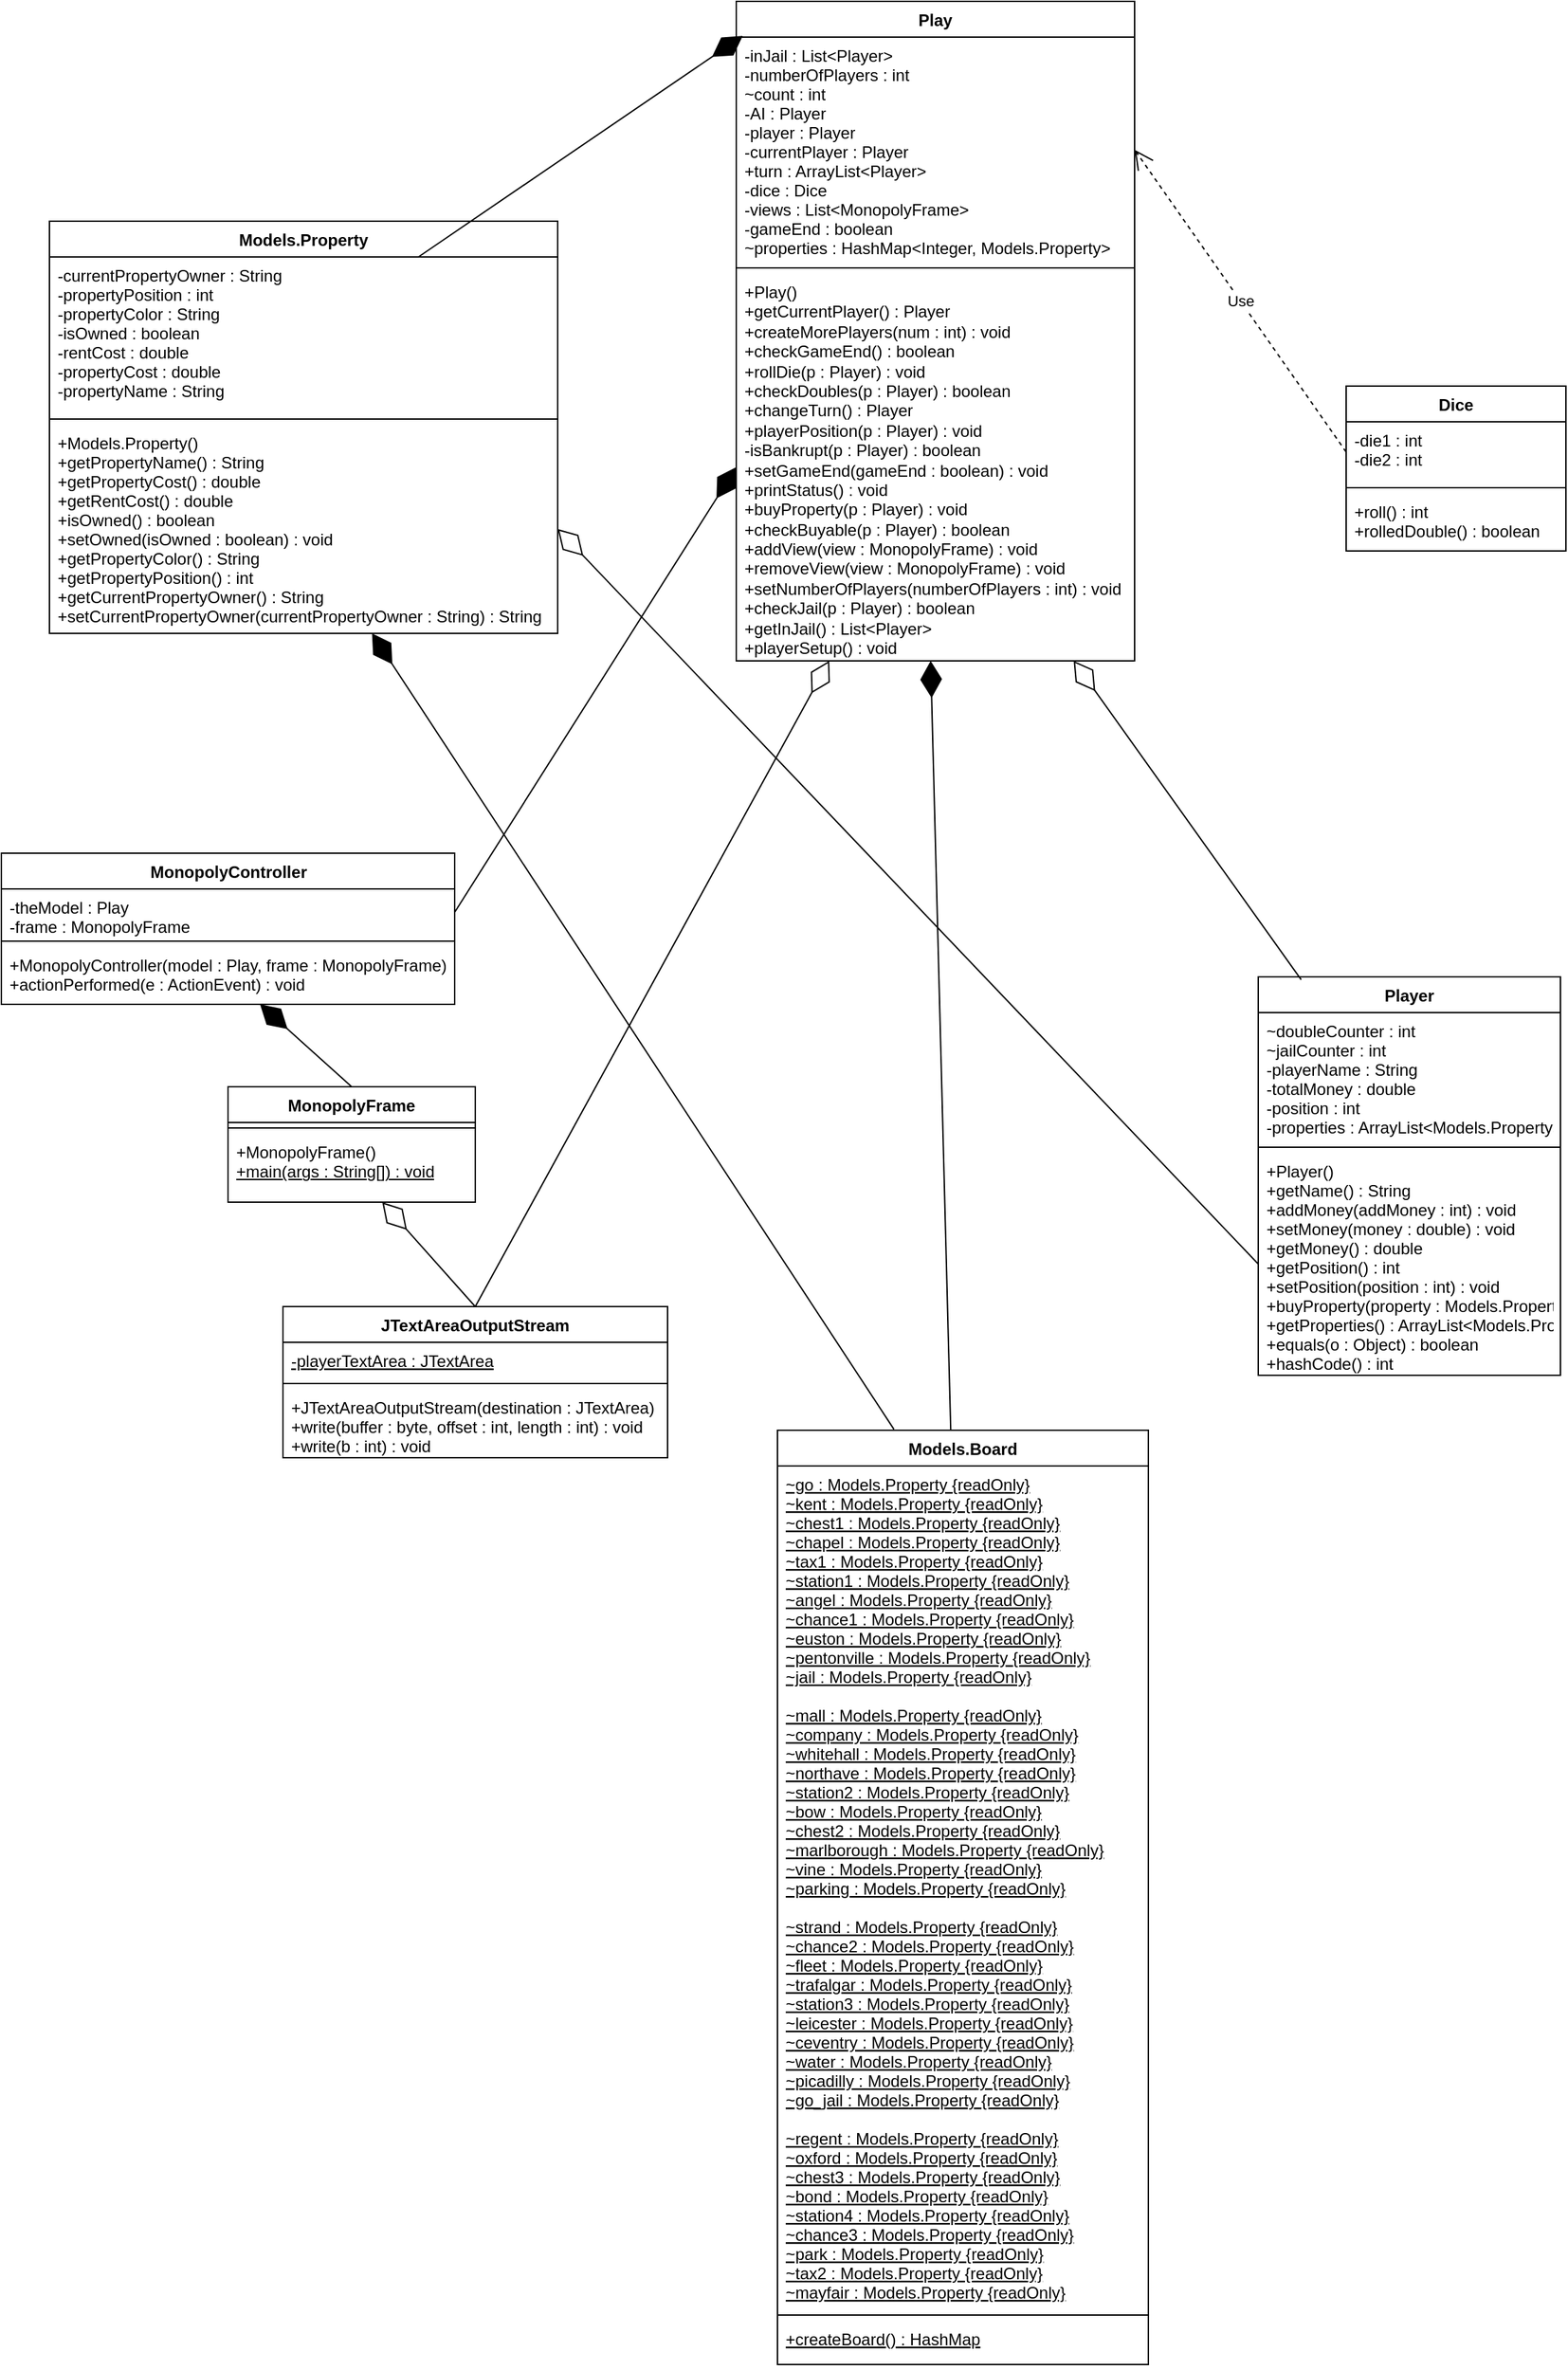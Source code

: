 <mxfile version="15.8.3" type="github">
  <diagram id="C5RBs43oDa-KdzZeNtuy" name="Page-1">
    <mxGraphModel dx="2170" dy="2601" grid="1" gridSize="10" guides="1" tooltips="1" connect="1" arrows="1" fold="1" page="1" pageScale="1" pageWidth="827" pageHeight="1169" math="0" shadow="0">
      <root>
        <mxCell id="WIyWlLk6GJQsqaUBKTNV-0" />
        <mxCell id="WIyWlLk6GJQsqaUBKTNV-1" parent="WIyWlLk6GJQsqaUBKTNV-0" />
        <mxCell id="aeuVavkQQn0gSLbou3nG-4" value="Play" style="swimlane;fontStyle=1;align=center;verticalAlign=top;childLayout=stackLayout;horizontal=1;startSize=26;horizontalStack=0;resizeParent=1;resizeParentMax=0;resizeLast=0;collapsible=1;marginBottom=0;" parent="WIyWlLk6GJQsqaUBKTNV-1" vertex="1">
          <mxGeometry x="-110" y="-20" width="290" height="480" as="geometry" />
        </mxCell>
        <mxCell id="aeuVavkQQn0gSLbou3nG-5" value="-inJail : List&lt;Player&gt;&#xa;-numberOfPlayers : int&#xa;~count : int&#xa;-AI : Player&#xa;-player : Player&#xa;-currentPlayer : Player&#xa;+turn : ArrayList&lt;Player&gt;&#xa;-dice : Dice&#xa;-views : List&lt;MonopolyFrame&gt;&#xa;-gameEnd : boolean&#xa;~properties : HashMap&lt;Integer, Models.Property&gt;&#xa;" style="text;strokeColor=none;fillColor=none;align=left;verticalAlign=top;spacingLeft=4;spacingRight=4;overflow=hidden;rotatable=0;points=[[0,0.5],[1,0.5]];portConstraint=eastwest;" parent="aeuVavkQQn0gSLbou3nG-4" vertex="1">
          <mxGeometry y="26" width="290" height="164" as="geometry" />
        </mxCell>
        <mxCell id="aeuVavkQQn0gSLbou3nG-6" value="" style="line;strokeWidth=1;fillColor=none;align=left;verticalAlign=middle;spacingTop=-1;spacingLeft=3;spacingRight=3;rotatable=0;labelPosition=right;points=[];portConstraint=eastwest;" parent="aeuVavkQQn0gSLbou3nG-4" vertex="1">
          <mxGeometry y="190" width="290" height="8" as="geometry" />
        </mxCell>
        <mxCell id="aeuVavkQQn0gSLbou3nG-7" value="+Play()&lt;br&gt;+getCurrentPlayer() : Player&lt;br&gt;+createMorePlayers(num : int) : void&lt;br&gt;+checkGameEnd() : boolean&lt;br&gt;+rollDie(p : Player) : void&lt;br&gt;+checkDoubles(p : Player) : boolean&lt;br&gt;+changeTurn() : Player&lt;br&gt;+playerPosition(p : Player) : void&lt;br&gt;-isBankrupt(p : Player) : boolean&lt;br&gt;+setGameEnd(gameEnd : boolean) : void&lt;br&gt;+printStatus() : void&lt;br&gt;+buyProperty(p : Player) : void&lt;br&gt;+checkBuyable(p : Player) : boolean&lt;br&gt;+addView(view : MonopolyFrame) : void&lt;br&gt;+removeView(view : MonopolyFrame) : void&lt;br&gt;+setNumberOfPlayers(numberOfPlayers : int) : void&lt;br&gt;+checkJail(p : Player) : boolean&lt;br&gt;+getInJail() : List&amp;lt;Player&amp;gt;&lt;br&gt;+playerSetup() : void&lt;br&gt;&amp;nbsp;" style="text;strokeColor=none;fillColor=none;align=left;verticalAlign=top;spacingLeft=4;spacingRight=4;overflow=hidden;rotatable=0;points=[[0,0.5],[1,0.5]];portConstraint=eastwest;fontStyle=0;html=1;" parent="aeuVavkQQn0gSLbou3nG-4" vertex="1">
          <mxGeometry y="198" width="290" height="282" as="geometry" />
        </mxCell>
        <mxCell id="aeuVavkQQn0gSLbou3nG-8" value="Player" style="swimlane;fontStyle=1;align=center;verticalAlign=top;childLayout=stackLayout;horizontal=1;startSize=26;horizontalStack=0;resizeParent=1;resizeParentMax=0;resizeLast=0;collapsible=1;marginBottom=0;" parent="WIyWlLk6GJQsqaUBKTNV-1" vertex="1">
          <mxGeometry x="270" y="690" width="220" height="290" as="geometry" />
        </mxCell>
        <mxCell id="aeuVavkQQn0gSLbou3nG-9" value="~doubleCounter : int&#xa;~jailCounter : int&#xa;-playerName : String&#xa;-totalMoney : double&#xa;-position : int&#xa;-properties : ArrayList&lt;Models.Property&gt;" style="text;strokeColor=none;fillColor=none;align=left;verticalAlign=top;spacingLeft=4;spacingRight=4;overflow=hidden;rotatable=0;points=[[0,0.5],[1,0.5]];portConstraint=eastwest;" parent="aeuVavkQQn0gSLbou3nG-8" vertex="1">
          <mxGeometry y="26" width="220" height="94" as="geometry" />
        </mxCell>
        <mxCell id="aeuVavkQQn0gSLbou3nG-10" value="" style="line;strokeWidth=1;fillColor=none;align=left;verticalAlign=middle;spacingTop=-1;spacingLeft=3;spacingRight=3;rotatable=0;labelPosition=right;points=[];portConstraint=eastwest;" parent="aeuVavkQQn0gSLbou3nG-8" vertex="1">
          <mxGeometry y="120" width="220" height="8" as="geometry" />
        </mxCell>
        <mxCell id="aeuVavkQQn0gSLbou3nG-11" value="+Player()&#xa;+getName() : String&#xa;+addMoney(addMoney : int) : void&#xa;+setMoney(money : double) : void&#xa;+getMoney() : double&#xa;+getPosition() : int&#xa;+setPosition(position : int) : void&#xa;+buyProperty(property : Models.Property) : void&#xa;+getProperties() : ArrayList&lt;Models.Property&gt;&#xa;+equals(o : Object) : boolean&#xa;+hashCode() : int" style="text;strokeColor=none;fillColor=none;align=left;verticalAlign=top;spacingLeft=4;spacingRight=4;overflow=hidden;rotatable=0;points=[[0,0.5],[1,0.5]];portConstraint=eastwest;" parent="aeuVavkQQn0gSLbou3nG-8" vertex="1">
          <mxGeometry y="128" width="220" height="162" as="geometry" />
        </mxCell>
        <mxCell id="aeuVavkQQn0gSLbou3nG-12" value="Dice" style="swimlane;fontStyle=1;align=center;verticalAlign=top;childLayout=stackLayout;horizontal=1;startSize=26;horizontalStack=0;resizeParent=1;resizeParentMax=0;resizeLast=0;collapsible=1;marginBottom=0;" parent="WIyWlLk6GJQsqaUBKTNV-1" vertex="1">
          <mxGeometry x="334" y="260" width="160" height="120" as="geometry" />
        </mxCell>
        <mxCell id="aeuVavkQQn0gSLbou3nG-13" value="-die1 : int&#xa;-die2 : int" style="text;strokeColor=none;fillColor=none;align=left;verticalAlign=top;spacingLeft=4;spacingRight=4;overflow=hidden;rotatable=0;points=[[0,0.5],[1,0.5]];portConstraint=eastwest;" parent="aeuVavkQQn0gSLbou3nG-12" vertex="1">
          <mxGeometry y="26" width="160" height="44" as="geometry" />
        </mxCell>
        <mxCell id="aeuVavkQQn0gSLbou3nG-14" value="" style="line;strokeWidth=1;fillColor=none;align=left;verticalAlign=middle;spacingTop=-1;spacingLeft=3;spacingRight=3;rotatable=0;labelPosition=right;points=[];portConstraint=eastwest;" parent="aeuVavkQQn0gSLbou3nG-12" vertex="1">
          <mxGeometry y="70" width="160" height="8" as="geometry" />
        </mxCell>
        <mxCell id="aeuVavkQQn0gSLbou3nG-15" value="+roll() : int&#xa;+rolledDouble() : boolean" style="text;strokeColor=none;fillColor=none;align=left;verticalAlign=top;spacingLeft=4;spacingRight=4;overflow=hidden;rotatable=0;points=[[0,0.5],[1,0.5]];portConstraint=eastwest;" parent="aeuVavkQQn0gSLbou3nG-12" vertex="1">
          <mxGeometry y="78" width="160" height="42" as="geometry" />
        </mxCell>
        <mxCell id="aeuVavkQQn0gSLbou3nG-16" value="Models.Property" style="swimlane;fontStyle=1;align=center;verticalAlign=top;childLayout=stackLayout;horizontal=1;startSize=26;horizontalStack=0;resizeParent=1;resizeParentMax=0;resizeLast=0;collapsible=1;marginBottom=0;" parent="WIyWlLk6GJQsqaUBKTNV-1" vertex="1">
          <mxGeometry x="-610" y="140" width="370" height="300" as="geometry" />
        </mxCell>
        <mxCell id="aeuVavkQQn0gSLbou3nG-17" value="-currentPropertyOwner : String&#xa;-propertyPosition : int&#xa;-propertyColor : String&#xa;-isOwned : boolean&#xa;-rentCost : double&#xa;-propertyCost : double&#xa;-propertyName : String" style="text;strokeColor=none;fillColor=none;align=left;verticalAlign=top;spacingLeft=4;spacingRight=4;overflow=hidden;rotatable=0;points=[[0,0.5],[1,0.5]];portConstraint=eastwest;" parent="aeuVavkQQn0gSLbou3nG-16" vertex="1">
          <mxGeometry y="26" width="370" height="114" as="geometry" />
        </mxCell>
        <mxCell id="aeuVavkQQn0gSLbou3nG-18" value="" style="line;strokeWidth=1;fillColor=none;align=left;verticalAlign=middle;spacingTop=-1;spacingLeft=3;spacingRight=3;rotatable=0;labelPosition=right;points=[];portConstraint=eastwest;" parent="aeuVavkQQn0gSLbou3nG-16" vertex="1">
          <mxGeometry y="140" width="370" height="8" as="geometry" />
        </mxCell>
        <mxCell id="aeuVavkQQn0gSLbou3nG-19" value="+Models.Property()&#xa;+getPropertyName() : String&#xa;+getPropertyCost() : double&#xa;+getRentCost() : double&#xa;+isOwned() : boolean&#xa;+setOwned(isOwned : boolean) : void&#xa;+getPropertyColor() : String&#xa;+getPropertyPosition() : int&#xa;+getCurrentPropertyOwner() : String&#xa;+setCurrentPropertyOwner(currentPropertyOwner : String) : String&#xa;" style="text;strokeColor=none;fillColor=none;align=left;verticalAlign=top;spacingLeft=4;spacingRight=4;overflow=hidden;rotatable=0;points=[[0,0.5],[1,0.5]];portConstraint=eastwest;" parent="aeuVavkQQn0gSLbou3nG-16" vertex="1">
          <mxGeometry y="148" width="370" height="152" as="geometry" />
        </mxCell>
        <mxCell id="koVW63xP8tt8F2L2rnIr-12" value="Models.Board" style="swimlane;fontStyle=1;align=center;verticalAlign=top;childLayout=stackLayout;horizontal=1;startSize=26;horizontalStack=0;resizeParent=1;resizeParentMax=0;resizeLast=0;collapsible=1;marginBottom=0;" parent="WIyWlLk6GJQsqaUBKTNV-1" vertex="1">
          <mxGeometry x="-80" y="1020" width="270" height="680" as="geometry" />
        </mxCell>
        <mxCell id="koVW63xP8tt8F2L2rnIr-13" value="~go : Models.Property {readOnly}&#xa;~kent : Models.Property {readOnly}&#xa;~chest1 : Models.Property {readOnly}&#xa;~chapel : Models.Property {readOnly}&#xa;~tax1 : Models.Property {readOnly}&#xa;~station1 : Models.Property {readOnly}&#xa;~angel : Models.Property {readOnly}&#xa;~chance1 : Models.Property {readOnly}&#xa;~euston : Models.Property {readOnly}&#xa;~pentonville : Models.Property {readOnly}&#xa;~jail : Models.Property {readOnly}&#xa;&#xa;~mall : Models.Property {readOnly}&#xa;~company : Models.Property {readOnly}&#xa;~whitehall : Models.Property {readOnly}&#xa;~northave : Models.Property {readOnly}&#xa;~station2 : Models.Property {readOnly}&#xa;~bow : Models.Property {readOnly}&#xa;~chest2 : Models.Property {readOnly}&#xa;~marlborough : Models.Property {readOnly}&#xa;~vine : Models.Property {readOnly}&#xa;~parking : Models.Property {readOnly}&#xa;&#xa;~strand : Models.Property {readOnly}&#xa;~chance2 : Models.Property {readOnly}&#xa;~fleet : Models.Property {readOnly}&#xa;~trafalgar : Models.Property {readOnly}&#xa;~station3 : Models.Property {readOnly}&#xa;~leicester : Models.Property {readOnly}&#xa;~ceventry : Models.Property {readOnly}&#xa;~water : Models.Property {readOnly}&#xa;~picadilly : Models.Property {readOnly}&#xa;~go_jail : Models.Property {readOnly}&#xa;&#xa;~regent : Models.Property {readOnly}&#xa;~oxford : Models.Property {readOnly}&#xa;~chest3 : Models.Property {readOnly}&#xa;~bond : Models.Property {readOnly}&#xa;~station4 : Models.Property {readOnly}&#xa;~chance3 : Models.Property {readOnly}&#xa;~park : Models.Property {readOnly}&#xa;~tax2 : Models.Property {readOnly}&#xa;~mayfair : Models.Property {readOnly}&#xa;&#xa;" style="text;strokeColor=none;fillColor=none;align=left;verticalAlign=top;spacingLeft=4;spacingRight=4;overflow=hidden;rotatable=0;points=[[0,0.5],[1,0.5]];portConstraint=eastwest;fontStyle=4" parent="koVW63xP8tt8F2L2rnIr-12" vertex="1">
          <mxGeometry y="26" width="270" height="614" as="geometry" />
        </mxCell>
        <mxCell id="koVW63xP8tt8F2L2rnIr-14" value="" style="line;strokeWidth=1;fillColor=none;align=left;verticalAlign=middle;spacingTop=-1;spacingLeft=3;spacingRight=3;rotatable=0;labelPosition=right;points=[];portConstraint=eastwest;" parent="koVW63xP8tt8F2L2rnIr-12" vertex="1">
          <mxGeometry y="640" width="270" height="8" as="geometry" />
        </mxCell>
        <mxCell id="koVW63xP8tt8F2L2rnIr-15" value="+createBoard() : HashMap" style="text;strokeColor=none;fillColor=none;align=left;verticalAlign=top;spacingLeft=4;spacingRight=4;overflow=hidden;rotatable=0;points=[[0,0.5],[1,0.5]];portConstraint=eastwest;fontStyle=4" parent="koVW63xP8tt8F2L2rnIr-12" vertex="1">
          <mxGeometry y="648" width="270" height="32" as="geometry" />
        </mxCell>
        <mxCell id="hQIseMV1qKWJgG8f4cSB-1" value="" style="endArrow=diamondThin;endFill=1;endSize=24;html=1;rounded=0;exitX=0.314;exitY=-0.001;exitDx=0;exitDy=0;exitPerimeter=0;" parent="WIyWlLk6GJQsqaUBKTNV-1" source="koVW63xP8tt8F2L2rnIr-12" target="aeuVavkQQn0gSLbou3nG-19" edge="1">
          <mxGeometry width="160" relative="1" as="geometry">
            <mxPoint x="-20" y="460" as="sourcePoint" />
            <mxPoint x="140" y="460" as="targetPoint" />
          </mxGeometry>
        </mxCell>
        <mxCell id="hQIseMV1qKWJgG8f4cSB-2" value="" style="endArrow=diamondThin;endFill=1;endSize=24;html=1;rounded=0;entryX=0.016;entryY=-0.005;entryDx=0;entryDy=0;entryPerimeter=0;" parent="WIyWlLk6GJQsqaUBKTNV-1" source="aeuVavkQQn0gSLbou3nG-17" target="aeuVavkQQn0gSLbou3nG-5" edge="1">
          <mxGeometry width="160" relative="1" as="geometry">
            <mxPoint x="-20" y="460" as="sourcePoint" />
            <mxPoint x="140" y="460" as="targetPoint" />
          </mxGeometry>
        </mxCell>
        <mxCell id="hQIseMV1qKWJgG8f4cSB-6" value="" style="endArrow=diamondThin;endFill=1;endSize=24;html=1;rounded=0;entryX=0.488;entryY=1;entryDx=0;entryDy=0;entryPerimeter=0;" parent="WIyWlLk6GJQsqaUBKTNV-1" source="koVW63xP8tt8F2L2rnIr-12" target="aeuVavkQQn0gSLbou3nG-7" edge="1">
          <mxGeometry width="160" relative="1" as="geometry">
            <mxPoint x="-50" y="340" as="sourcePoint" />
            <mxPoint x="40" y="440" as="targetPoint" />
          </mxGeometry>
        </mxCell>
        <mxCell id="hQIseMV1qKWJgG8f4cSB-7" value="" style="endArrow=diamondThin;endFill=0;endSize=24;html=1;rounded=0;exitX=0.142;exitY=0.007;exitDx=0;exitDy=0;exitPerimeter=0;" parent="WIyWlLk6GJQsqaUBKTNV-1" source="aeuVavkQQn0gSLbou3nG-8" target="aeuVavkQQn0gSLbou3nG-7" edge="1">
          <mxGeometry width="160" relative="1" as="geometry">
            <mxPoint x="-50" y="580" as="sourcePoint" />
            <mxPoint x="110" y="580" as="targetPoint" />
          </mxGeometry>
        </mxCell>
        <mxCell id="aEWXYHwMm3jFHQqLhhgN-0" value="MonopolyFrame" style="swimlane;fontStyle=1;align=center;verticalAlign=top;childLayout=stackLayout;horizontal=1;startSize=26;horizontalStack=0;resizeParent=1;resizeParentMax=0;resizeLast=0;collapsible=1;marginBottom=0;" parent="WIyWlLk6GJQsqaUBKTNV-1" vertex="1">
          <mxGeometry x="-480" y="770" width="180" height="84" as="geometry" />
        </mxCell>
        <mxCell id="aEWXYHwMm3jFHQqLhhgN-2" value="" style="line;strokeWidth=1;fillColor=none;align=left;verticalAlign=middle;spacingTop=-1;spacingLeft=3;spacingRight=3;rotatable=0;labelPosition=right;points=[];portConstraint=eastwest;" parent="aEWXYHwMm3jFHQqLhhgN-0" vertex="1">
          <mxGeometry y="26" width="180" height="8" as="geometry" />
        </mxCell>
        <mxCell id="aEWXYHwMm3jFHQqLhhgN-3" value="+MonopolyFrame()&lt;br&gt;&lt;u&gt;+main(args : String[]) : void&lt;/u&gt;" style="text;strokeColor=none;fillColor=none;align=left;verticalAlign=top;spacingLeft=4;spacingRight=4;overflow=hidden;rotatable=0;points=[[0,0.5],[1,0.5]];portConstraint=eastwest;html=1;" parent="aEWXYHwMm3jFHQqLhhgN-0" vertex="1">
          <mxGeometry y="34" width="180" height="50" as="geometry" />
        </mxCell>
        <mxCell id="aEWXYHwMm3jFHQqLhhgN-4" value="JTextAreaOutputStream" style="swimlane;fontStyle=1;align=center;verticalAlign=top;childLayout=stackLayout;horizontal=1;startSize=26;horizontalStack=0;resizeParent=1;resizeParentMax=0;resizeLast=0;collapsible=1;marginBottom=0;" parent="WIyWlLk6GJQsqaUBKTNV-1" vertex="1">
          <mxGeometry x="-440" y="930" width="280" height="110" as="geometry" />
        </mxCell>
        <mxCell id="aEWXYHwMm3jFHQqLhhgN-5" value="-playerTextArea : JTextArea" style="text;strokeColor=none;fillColor=none;align=left;verticalAlign=top;spacingLeft=4;spacingRight=4;overflow=hidden;rotatable=0;points=[[0,0.5],[1,0.5]];portConstraint=eastwest;fontStyle=4" parent="aEWXYHwMm3jFHQqLhhgN-4" vertex="1">
          <mxGeometry y="26" width="280" height="26" as="geometry" />
        </mxCell>
        <mxCell id="aEWXYHwMm3jFHQqLhhgN-6" value="" style="line;strokeWidth=1;fillColor=none;align=left;verticalAlign=middle;spacingTop=-1;spacingLeft=3;spacingRight=3;rotatable=0;labelPosition=right;points=[];portConstraint=eastwest;" parent="aEWXYHwMm3jFHQqLhhgN-4" vertex="1">
          <mxGeometry y="52" width="280" height="8" as="geometry" />
        </mxCell>
        <mxCell id="aEWXYHwMm3jFHQqLhhgN-7" value="+JTextAreaOutputStream(destination : JTextArea)&#xa;+write(buffer : byte, offset : int, length : int) : void&#xa;+write(b : int) : void" style="text;strokeColor=none;fillColor=none;align=left;verticalAlign=top;spacingLeft=4;spacingRight=4;overflow=hidden;rotatable=0;points=[[0,0.5],[1,0.5]];portConstraint=eastwest;" parent="aEWXYHwMm3jFHQqLhhgN-4" vertex="1">
          <mxGeometry y="60" width="280" height="50" as="geometry" />
        </mxCell>
        <mxCell id="aEWXYHwMm3jFHQqLhhgN-9" value="" style="endArrow=diamondThin;endFill=0;endSize=24;html=1;rounded=0;entryX=1;entryY=0.5;entryDx=0;entryDy=0;exitX=0;exitY=0.5;exitDx=0;exitDy=0;" parent="WIyWlLk6GJQsqaUBKTNV-1" source="aeuVavkQQn0gSLbou3nG-11" target="aeuVavkQQn0gSLbou3nG-19" edge="1">
          <mxGeometry width="160" relative="1" as="geometry">
            <mxPoint x="200" y="640" as="sourcePoint" />
            <mxPoint x="140" y="490" as="targetPoint" />
          </mxGeometry>
        </mxCell>
        <mxCell id="aEWXYHwMm3jFHQqLhhgN-10" value="Use" style="endArrow=open;endSize=12;dashed=1;html=1;rounded=0;exitX=0;exitY=0.5;exitDx=0;exitDy=0;entryX=1;entryY=0.5;entryDx=0;entryDy=0;" parent="WIyWlLk6GJQsqaUBKTNV-1" source="aeuVavkQQn0gSLbou3nG-13" target="aeuVavkQQn0gSLbou3nG-5" edge="1">
          <mxGeometry width="160" relative="1" as="geometry">
            <mxPoint x="-20" y="390" as="sourcePoint" />
            <mxPoint x="200" y="270" as="targetPoint" />
          </mxGeometry>
        </mxCell>
        <mxCell id="MDw1qs7JnLc0ifrvgI0s-0" value="MonopolyController" style="swimlane;fontStyle=1;align=center;verticalAlign=top;childLayout=stackLayout;horizontal=1;startSize=26;horizontalStack=0;resizeParent=1;resizeParentMax=0;resizeLast=0;collapsible=1;marginBottom=0;html=1;" parent="WIyWlLk6GJQsqaUBKTNV-1" vertex="1">
          <mxGeometry x="-645" y="600" width="330" height="110" as="geometry" />
        </mxCell>
        <mxCell id="MDw1qs7JnLc0ifrvgI0s-1" value="-theModel : Play&lt;br&gt;-frame : MonopolyFrame" style="text;strokeColor=none;fillColor=none;align=left;verticalAlign=top;spacingLeft=4;spacingRight=4;overflow=hidden;rotatable=0;points=[[0,0.5],[1,0.5]];portConstraint=eastwest;html=1;" parent="MDw1qs7JnLc0ifrvgI0s-0" vertex="1">
          <mxGeometry y="26" width="330" height="34" as="geometry" />
        </mxCell>
        <mxCell id="MDw1qs7JnLc0ifrvgI0s-2" value="" style="line;strokeWidth=1;fillColor=none;align=left;verticalAlign=middle;spacingTop=-1;spacingLeft=3;spacingRight=3;rotatable=0;labelPosition=right;points=[];portConstraint=eastwest;html=1;" parent="MDw1qs7JnLc0ifrvgI0s-0" vertex="1">
          <mxGeometry y="60" width="330" height="8" as="geometry" />
        </mxCell>
        <mxCell id="MDw1qs7JnLc0ifrvgI0s-3" value="+MonopolyController(model : Play, frame : MonopolyFrame)&lt;br&gt;+actionPerformed(e : ActionEvent) : void" style="text;strokeColor=none;fillColor=none;align=left;verticalAlign=top;spacingLeft=4;spacingRight=4;overflow=hidden;rotatable=0;points=[[0,0.5],[1,0.5]];portConstraint=eastwest;html=1;" parent="MDw1qs7JnLc0ifrvgI0s-0" vertex="1">
          <mxGeometry y="68" width="330" height="42" as="geometry" />
        </mxCell>
        <mxCell id="Abv__VKltWOU4EH5CSBH-0" value="" style="endArrow=diamondThin;endFill=1;endSize=24;html=1;rounded=0;exitX=0.5;exitY=0;exitDx=0;exitDy=0;" edge="1" parent="WIyWlLk6GJQsqaUBKTNV-1" source="aEWXYHwMm3jFHQqLhhgN-0" target="MDw1qs7JnLc0ifrvgI0s-3">
          <mxGeometry width="160" relative="1" as="geometry">
            <mxPoint x="-220" y="1010" as="sourcePoint" />
            <mxPoint x="-60" y="1010" as="targetPoint" />
          </mxGeometry>
        </mxCell>
        <mxCell id="Abv__VKltWOU4EH5CSBH-1" value="" style="endArrow=diamondThin;endFill=1;endSize=24;html=1;rounded=0;exitX=1;exitY=0.5;exitDx=0;exitDy=0;entryX=0;entryY=0.5;entryDx=0;entryDy=0;" edge="1" parent="WIyWlLk6GJQsqaUBKTNV-1" source="MDw1qs7JnLc0ifrvgI0s-1" target="aeuVavkQQn0gSLbou3nG-7">
          <mxGeometry width="160" relative="1" as="geometry">
            <mxPoint x="-50" y="520" as="sourcePoint" />
            <mxPoint x="110" y="520" as="targetPoint" />
          </mxGeometry>
        </mxCell>
        <mxCell id="Abv__VKltWOU4EH5CSBH-2" value="" style="endArrow=diamondThin;endFill=0;endSize=24;html=1;rounded=0;exitX=0.5;exitY=0;exitDx=0;exitDy=0;" edge="1" parent="WIyWlLk6GJQsqaUBKTNV-1" source="aEWXYHwMm3jFHQqLhhgN-4" target="aEWXYHwMm3jFHQqLhhgN-3">
          <mxGeometry width="160" relative="1" as="geometry">
            <mxPoint x="-50" y="520" as="sourcePoint" />
            <mxPoint x="110" y="520" as="targetPoint" />
          </mxGeometry>
        </mxCell>
        <mxCell id="Abv__VKltWOU4EH5CSBH-3" value="" style="endArrow=diamondThin;endFill=0;endSize=24;html=1;rounded=0;exitX=0.5;exitY=0;exitDx=0;exitDy=0;" edge="1" parent="WIyWlLk6GJQsqaUBKTNV-1" source="aEWXYHwMm3jFHQqLhhgN-4" target="aeuVavkQQn0gSLbou3nG-7">
          <mxGeometry width="160" relative="1" as="geometry">
            <mxPoint x="-50" y="520" as="sourcePoint" />
            <mxPoint x="110" y="520" as="targetPoint" />
          </mxGeometry>
        </mxCell>
      </root>
    </mxGraphModel>
  </diagram>
</mxfile>

